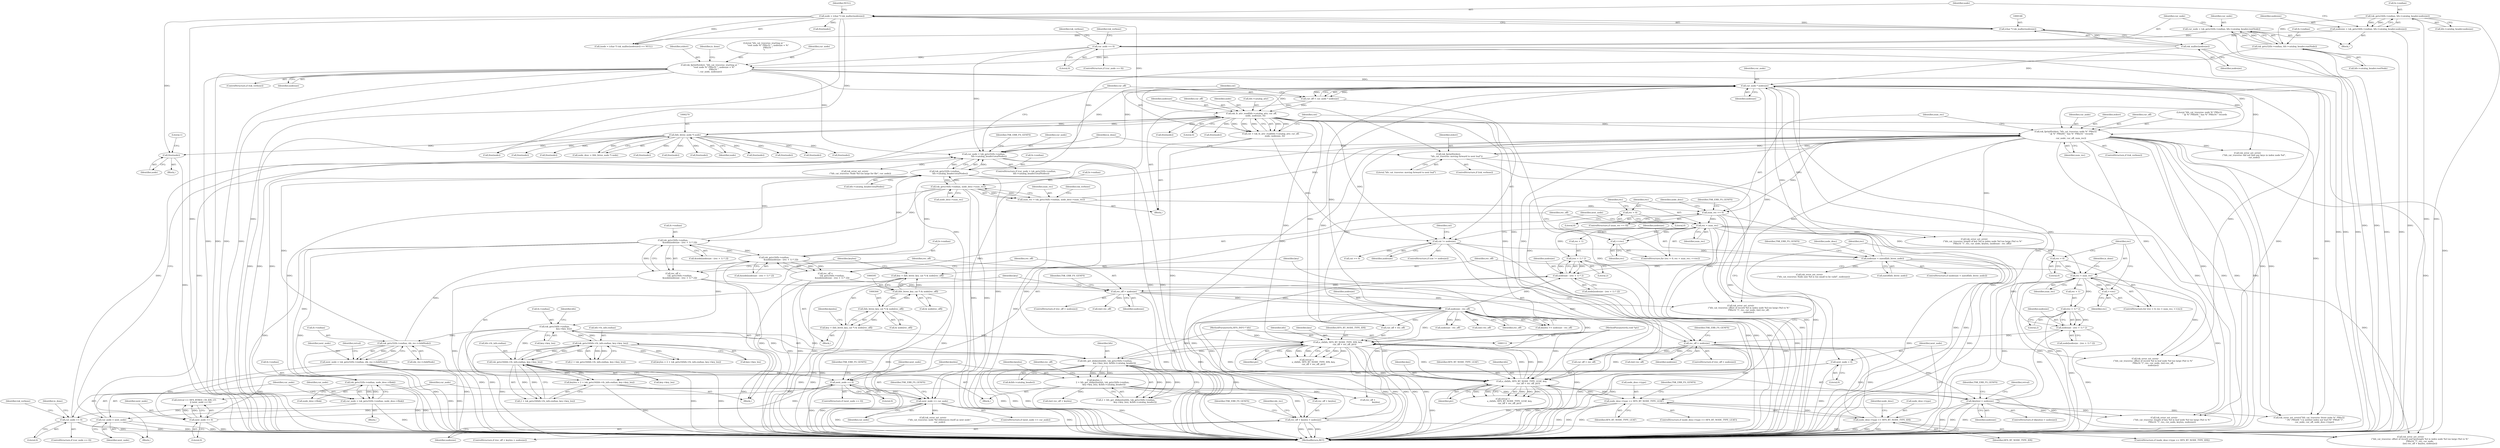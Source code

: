 digraph "0_sleuthkit_bc04aa017c0bd297de8a3b7fc40ffc6ddddbb95d@API" {
"1000216" [label="(Call,free(node))"];
"1000145" [label="(Call,node = (char *) tsk_malloc(nodesize))"];
"1000147" [label="(Call,(char *) tsk_malloc(nodesize))"];
"1000149" [label="(Call,tsk_malloc(nodesize))"];
"1000132" [label="(Call,nodesize = tsk_getu16(fs->endian, hfs->catalog_header.nodesize))"];
"1000134" [label="(Call,tsk_getu16(fs->endian, hfs->catalog_header.nodesize))"];
"1000269" [label="(Call,(hfs_btree_node *) node)"];
"1000227" [label="(Call,tsk_fs_attr_read(hfs->catalog_attr, cur_off,\n            node, nodesize, 0))"];
"1000220" [label="(Call,cur_off = cur_node * nodesize)"];
"1000222" [label="(Call,cur_node * nodesize)"];
"1000199" [label="(Call,cur_node > tsk_getu32(fs->endian,\n                hfs->catalog_header.totalNodes))"];
"1000283" [label="(Call,tsk_fprintf(stderr, \"hfs_cat_traverse: node %\" PRIu32\n                \" @ %\" PRIu64 \" has %\" PRIu16 \" records\n\",\n                cur_node, cur_off, num_rec))"];
"1000181" [label="(Call,tsk_fprintf(stderr, \"hfs_cat_traverse: starting at \"\n            \"root node %\" PRIu32 \"; nodesize = %\"\n            PRIu16 \"\n\", cur_node, nodesize))"];
"1000166" [label="(Call,cur_node == 0)"];
"1000154" [label="(Call,cur_node = tsk_getu32(fs->endian, hfs->catalog_header.rootNode))"];
"1000156" [label="(Call,tsk_getu32(fs->endian, hfs->catalog_header.rootNode))"];
"1000687" [label="(Call,tsk_fprintf(stderr,\n                        \"hfs_cat_traverse: moving forward to next leaf\"))"];
"1000272" [label="(Call,num_rec = tsk_getu16(fs->endian, node_desc->num_rec))"];
"1000274" [label="(Call,tsk_getu16(fs->endian, node_desc->num_rec))"];
"1000201" [label="(Call,tsk_getu32(fs->endian,\n                hfs->catalog_header.totalNodes))"];
"1000559" [label="(Call,tsk_getu16(fs->endian,\n                    &node[nodesize - (rec + 1) * 2]))"];
"1000328" [label="(Call,tsk_getu16(fs->endian,\n                    &node[nodesize - (rec + 1) * 2]))"];
"1000490" [label="(Call,tsk_getu32(fs->endian, idx_rec->childNode))"];
"1000444" [label="(Call,tsk_getu16(fs->endian,\n                            key->key_len))"];
"1000373" [label="(Call,tsk_getu16(hfs->fs_info.endian, key->key_len))"];
"1000604" [label="(Call,tsk_getu16(hfs->fs_info.endian, key->key_len))"];
"1000670" [label="(Call,tsk_getu32(fs->endian, node_desc->flink))"];
"1000678" [label="(Call,cur_node == 0)"];
"1000668" [label="(Call,cur_node = tsk_getu32(fs->endian, node_desc->flink))"];
"1000531" [label="(Call,cur_node = next_node)"];
"1000518" [label="(Call,next_node == cur_node)"];
"1000504" [label="(Call,next_node == 0)"];
"1000308" [label="(Call,next_node = 0)"];
"1000488" [label="(Call,next_node = tsk_getu32(fs->endian, idx_rec->childNode))"];
"1000432" [label="(Call,next_node == 0)"];
"1000456" [label="(Call,rec_off + keylen > nodesize)"];
"1000385" [label="(Call,nodesize - rec_off)"];
"1000343" [label="(Call,rec_off > nodesize)"];
"1000326" [label="(Call,rec_off =\n                    tsk_getu16(fs->endian,\n                    &node[nodesize - (rec + 1) * 2]))"];
"1000335" [label="(Call,nodesize - (rec + 1) * 2)"];
"1000253" [label="(Call,nodesize < sizeof(hfs_btree_node))"];
"1000236" [label="(Call,cnt != nodesize)"];
"1000225" [label="(Call,cnt = tsk_fs_attr_read(hfs->catalog_attr, cur_off,\n            node, nodesize, 0))"];
"1000337" [label="(Call,(rec + 1) * 2)"];
"1000316" [label="(Call,rec < num_rec)"];
"1000319" [label="(Call,++rec)"];
"1000313" [label="(Call,rec = 0)"];
"1000290" [label="(Call,num_rec == 0)"];
"1000438" [label="(Call,keylen =\n                        2 + hfs_get_idxkeylen(hfs, tsk_getu16(fs->endian,\n                            key->key_len), &(hfs->catalog_header)))"];
"1000442" [label="(Call,hfs_get_idxkeylen(hfs, tsk_getu16(fs->endian,\n                            key->key_len), &(hfs->catalog_header)))"];
"1000405" [label="(Call,a_cb(hfs, HFS_BT_NODE_TYPE_IDX, key,\n                    cur_off + rec_off, ptr))"];
"1000632" [label="(Call,a_cb(hfs, HFS_BT_NODE_TYPE_LEAF, key,\n                    cur_off + rec_off, ptr))"];
"1000113" [label="(MethodParameterIn,HFS_INFO * hfs)"];
"1000536" [label="(Call,node_desc->type == HFS_BT_NODE_TYPE_LEAF)"];
"1000301" [label="(Call,node_desc->type == HFS_BT_NODE_TYPE_IDX)"];
"1000592" [label="(Call,key = (hfs_btree_key_cat *) & node[rec_off])"];
"1000594" [label="(Call,(hfs_btree_key_cat *) & node[rec_off])"];
"1000363" [label="(Call,(hfs_btree_key_cat *) & node[rec_off])"];
"1000574" [label="(Call,rec_off > nodesize)"];
"1000557" [label="(Call,rec_off =\n                    tsk_getu16(fs->endian,\n                    &node[nodesize - (rec + 1) * 2]))"];
"1000566" [label="(Call,nodesize - (rec + 1) * 2)"];
"1000614" [label="(Call,(keylen) > nodesize)"];
"1000600" [label="(Call,keylen = 2 + tsk_getu16(hfs->fs_info.endian, key->key_len))"];
"1000568" [label="(Call,(rec + 1) * 2)"];
"1000547" [label="(Call,rec < num_rec)"];
"1000550" [label="(Call,++rec)"];
"1000544" [label="(Call,rec = 0)"];
"1000115" [label="(MethodParameterIn,void *ptr)"];
"1000361" [label="(Call,key = (hfs_btree_key_cat *) & node[rec_off])"];
"1000678" [label="(Call,cur_node == 0)"];
"1000135" [label="(Call,fs->endian)"];
"1000219" [label="(Literal,1)"];
"1000263" [label="(Call,free(node))"];
"1000274" [label="(Call,tsk_getu16(fs->endian, node_desc->num_rec))"];
"1000150" [label="(Identifier,nodesize)"];
"1000357" [label="(Call,free(node))"];
"1000116" [label="(Block,)"];
"1000156" [label="(Call,tsk_getu32(fs->endian, hfs->catalog_header.rootNode))"];
"1000422" [label="(Call,free(node))"];
"1000272" [label="(Call,num_rec = tsk_getu16(fs->endian, node_desc->num_rec))"];
"1000191" [label="(Identifier,is_done)"];
"1000371" [label="(Call,2 + tsk_getu16(hfs->fs_info.endian, key->key_len))"];
"1000546" [label="(Literal,0)"];
"1000604" [label="(Call,tsk_getu16(hfs->fs_info.endian, key->key_len))"];
"1000538" [label="(Identifier,node_desc)"];
"1000320" [label="(Identifier,rec)"];
"1000448" [label="(Call,key->key_len)"];
"1000213" [label="(Call,tsk_error_set_errstr\n                (\"hfs_cat_traverse: Node %d too large for file\", cur_node))"];
"1000686" [label="(Identifier,tsk_verbose)"];
"1000303" [label="(Identifier,node_desc)"];
"1000199" [label="(Call,cur_node > tsk_getu32(fs->endian,\n                hfs->catalog_header.totalNodes))"];
"1000232" [label="(Identifier,node)"];
"1000406" [label="(Identifier,hfs)"];
"1000490" [label="(Call,tsk_getu32(fs->endian, idx_rec->childNode))"];
"1000179" [label="(ControlStructure,if (tsk_verbose))"];
"1000639" [label="(Identifier,ptr)"];
"1000435" [label="(Block,)"];
"1000584" [label="(Call,(int) rec_off)"];
"1000291" [label="(Identifier,num_rec)"];
"1000165" [label="(ControlStructure,if (cur_node == 0))"];
"1000292" [label="(Literal,0)"];
"1000275" [label="(Call,fs->endian)"];
"1000281" [label="(ControlStructure,if (tsk_verbose))"];
"1000605" [label="(Call,hfs->fs_info.endian)"];
"1000154" [label="(Call,cur_node = tsk_getu32(fs->endian, hfs->catalog_header.rootNode))"];
"1000254" [label="(Identifier,nodesize)"];
"1000407" [label="(Identifier,HFS_BT_NODE_TYPE_IDX)"];
"1000550" [label="(Call,++rec)"];
"1000345" [label="(Identifier,nodesize)"];
"1000134" [label="(Call,tsk_getu16(fs->endian, hfs->catalog_header.nodesize))"];
"1000391" [label="(Call,tsk_error_set_errstr\n                         (\"hfs_cat_traverse: length of key %d in index node %d too large (%d vs %\"\n                        PRIu16 \")\", rec, cur_node, keylen, (nodesize - rec_off)))"];
"1000439" [label="(Identifier,keylen)"];
"1000689" [label="(Literal,\"hfs_cat_traverse: moving forward to next leaf\")"];
"1000504" [label="(Call,next_node == 0)"];
"1000282" [label="(Identifier,tsk_verbose)"];
"1000396" [label="(Call,nodesize - rec_off)"];
"1000312" [label="(ControlStructure,for (rec = 0; rec < num_rec; ++rec))"];
"1000440" [label="(Call,2 + hfs_get_idxkeylen(hfs, tsk_getu16(fs->endian,\n                            key->key_len), &(hfs->catalog_header)))"];
"1000576" [label="(Identifier,nodesize)"];
"1000614" [label="(Call,(keylen) > nodesize)"];
"1000278" [label="(Call,node_desc->num_rec)"];
"1000677" [label="(ControlStructure,if (cur_node == 0))"];
"1000222" [label="(Call,cur_node * nodesize)"];
"1000349" [label="(Call,tsk_error_set_errstr\n                        (\"hfs_cat_traverse: offset of record %d in index node %d too large (%d vs %\"\n                        PRIu16 \")\", rec, cur_node, (int) rec_off,\n                        nodesize))"];
"1000469" [label="(Call,(int) rec_off)"];
"1000369" [label="(Call,keylen = 2 + tsk_getu16(hfs->fs_info.endian, key->key_len))"];
"1000344" [label="(Identifier,rec_off)"];
"1000537" [label="(Call,node_desc->type)"];
"1000485" [label="(Call,rec_off +\n                        keylen)"];
"1000327" [label="(Identifier,rec_off)"];
"1000463" [label="(Identifier,TSK_ERR_FS_GENFS)"];
"1000147" [label="(Call,(char *) tsk_malloc(nodesize))"];
"1000183" [label="(Literal,\"hfs_cat_traverse: starting at \"\n            \"root node %\" PRIu32 \"; nodesize = %\"\n            PRIu16 \"\n\")"];
"1000438" [label="(Call,keylen =\n                        2 + hfs_get_idxkeylen(hfs, tsk_getu16(fs->endian,\n                            key->key_len), &(hfs->catalog_header)))"];
"1000212" [label="(Identifier,TSK_ERR_FS_GENFS)"];
"1000479" [label="(Identifier,idx_rec)"];
"1000540" [label="(Identifier,HFS_BT_NODE_TYPE_LEAF)"];
"1000228" [label="(Call,hfs->catalog_attr)"];
"1000434" [label="(Literal,0)"];
"1000306" [label="(Block,)"];
"1000594" [label="(Call,(hfs_btree_key_cat *) & node[rec_off])"];
"1000580" [label="(Call,tsk_error_set_errstr\n                        (\"hfs_cat_traverse: offset of record %d in leaf node %d too large (%d vs %\"\n                        PRIu16 \")\", rec, cur_node, (int) rec_off,\n                        nodesize))"];
"1000361" [label="(Call,key = (hfs_btree_key_cat *) & node[rec_off])"];
"1000549" [label="(Identifier,num_rec)"];
"1000531" [label="(Call,cur_node = next_node)"];
"1000185" [label="(Identifier,nodesize)"];
"1000166" [label="(Call,cur_node == 0)"];
"1000674" [label="(Call,node_desc->flink)"];
"1000300" [label="(ControlStructure,if (node_desc->type == HFS_BT_NODE_TYPE_IDX))"];
"1000518" [label="(Call,next_node == cur_node)"];
"1000374" [label="(Call,hfs->fs_info.endian)"];
"1000573" [label="(ControlStructure,if (rec_off > nodesize))"];
"1000613" [label="(ControlStructure,if ((keylen) > nodesize))"];
"1000559" [label="(Call,tsk_getu16(fs->endian,\n                    &node[nodesize - (rec + 1) * 2]))"];
"1000288" [label="(Identifier,num_rec)"];
"1000373" [label="(Call,tsk_getu16(hfs->fs_info.endian, key->key_len))"];
"1000693" [label="(Identifier,TSK_ERR_FS_GENFS)"];
"1000532" [label="(Identifier,cur_node)"];
"1000132" [label="(Call,nodesize = tsk_getu16(fs->endian, hfs->catalog_header.nodesize))"];
"1000679" [label="(Identifier,cur_node)"];
"1000636" [label="(Call,cur_off + rec_off)"];
"1000687" [label="(Call,tsk_fprintf(stderr,\n                        \"hfs_cat_traverse: moving forward to next leaf\"))"];
"1000328" [label="(Call,tsk_getu16(fs->endian,\n                    &node[nodesize - (rec + 1) * 2]))"];
"1000620" [label="(Call,tsk_error_set_errstr\n                        (\"hfs_cat_traverse: length of key %d in leaf node %d too large (%d vs %\"\n                        PRIu16 \")\", rec, cur_node, keylen, nodesize))"];
"1000499" [label="(Identifier,retval)"];
"1000286" [label="(Identifier,cur_node)"];
"1000635" [label="(Identifier,key)"];
"1000236" [label="(Call,cnt != nodesize)"];
"1000536" [label="(Call,node_desc->type == HFS_BT_NODE_TYPE_LEAF)"];
"1000309" [label="(Identifier,next_node)"];
"1000574" [label="(Call,rec_off > nodesize)"];
"1000283" [label="(Call,tsk_fprintf(stderr, \"hfs_cat_traverse: node %\" PRIu32\n                \" @ %\" PRIu64 \" has %\" PRIu16 \" records\n\",\n                cur_node, cur_off, num_rec))"];
"1000456" [label="(Call,rec_off + keylen > nodesize)"];
"1000535" [label="(ControlStructure,if (node_desc->type == HFS_BT_NODE_TYPE_LEAF))"];
"1000671" [label="(Call,fs->endian)"];
"1000464" [label="(Call,tsk_error_set_errstr\n                            (\"hfs_cat_traverse: offset of record and keylength %d in index node %d too large (%d vs %\"\n                            PRIu16 \")\", rec, cur_node,\n                            (int) rec_off + keylen, nodesize))"];
"1000290" [label="(Call,num_rec == 0)"];
"1000709" [label="(MethodReturn,RET)"];
"1000167" [label="(Identifier,cur_node)"];
"1000205" [label="(Call,hfs->catalog_header.totalNodes)"];
"1000329" [label="(Call,fs->endian)"];
"1000669" [label="(Identifier,cur_node)"];
"1000318" [label="(Identifier,num_rec)"];
"1000468" [label="(Call,(int) rec_off + keylen)"];
"1000149" [label="(Call,tsk_malloc(nodesize))"];
"1000412" [label="(Identifier,ptr)"];
"1000363" [label="(Call,(hfs_btree_key_cat *) & node[rec_off])"];
"1000510" [label="(Call,tsk_error_set_errstr\n                    (\"hfs_cat_traverse: did not find any keys in index node %d\",\n                    cur_node))"];
"1000523" [label="(Identifier,TSK_ERR_FS_GENFS)"];
"1000569" [label="(Call,rec + 1)"];
"1000572" [label="(Literal,2)"];
"1000503" [label="(ControlStructure,if (next_node == 0))"];
"1000432" [label="(Call,next_node == 0)"];
"1000184" [label="(Identifier,cur_node)"];
"1000385" [label="(Call,nodesize - rec_off)"];
"1000260" [label="(Call,tsk_error_set_errstr\n            (\"hfs_cat_traverse: Node size %d is too small to be valid\", nodesize))"];
"1000182" [label="(Identifier,stderr)"];
"1000588" [label="(Call,free(node))"];
"1000233" [label="(Identifier,nodesize)"];
"1000399" [label="(Call,free(node))"];
"1000284" [label="(Identifier,stderr)"];
"1000568" [label="(Call,(rec + 1) * 2)"];
"1000343" [label="(Call,rec_off > nodesize)"];
"1000575" [label="(Identifier,rec_off)"];
"1000313" [label="(Call,rec = 0)"];
"1000151" [label="(Identifier,NULL)"];
"1000287" [label="(Identifier,cur_off)"];
"1000259" [label="(Identifier,TSK_ERR_FS_GENFS)"];
"1000557" [label="(Call,rec_off =\n                    tsk_getu16(fs->endian,\n                    &node[nodesize - (rec + 1) * 2]))"];
"1000488" [label="(Call,next_node = tsk_getu32(fs->endian, idx_rec->childNode))"];
"1000551" [label="(Identifier,rec)"];
"1000566" [label="(Call,nodesize - (rec + 1) * 2)"];
"1000362" [label="(Identifier,key)"];
"1000221" [label="(Identifier,cur_off)"];
"1000596" [label="(Call,& node[rec_off])"];
"1000332" [label="(Call,&node[nodesize - (rec + 1) * 2])"];
"1000235" [label="(ControlStructure,if (cnt != nodesize))"];
"1000237" [label="(Identifier,cnt)"];
"1000267" [label="(Call,node_desc = (hfs_btree_node *) node)"];
"1000333" [label="(Call,node[nodesize - (rec + 1) * 2])"];
"1000231" [label="(Identifier,cur_off)"];
"1000474" [label="(Call,free(node))"];
"1000387" [label="(Identifier,rec_off)"];
"1000342" [label="(ControlStructure,if (rec_off > nodesize))"];
"1000451" [label="(Call,&(hfs->catalog_header))"];
"1000634" [label="(Identifier,HFS_BT_NODE_TYPE_LEAF)"];
"1000160" [label="(Call,hfs->catalog_header.rootNode)"];
"1000217" [label="(Identifier,node)"];
"1000268" [label="(Identifier,node_desc)"];
"1000630" [label="(Call,retval =\n                    a_cb(hfs, HFS_BT_NODE_TYPE_LEAF, key,\n                    cur_off + rec_off, ptr))"];
"1000224" [label="(Identifier,nodesize)"];
"1000157" [label="(Call,fs->endian)"];
"1000563" [label="(Call,&node[nodesize - (rec + 1) * 2])"];
"1000403" [label="(Call,retval =\n                    a_cb(hfs, HFS_BT_NODE_TYPE_IDX, key,\n                    cur_off + rec_off, ptr))"];
"1000138" [label="(Call,hfs->catalog_header.nodesize)"];
"1000520" [label="(Identifier,cur_node)"];
"1000457" [label="(Call,rec_off + keylen)"];
"1000667" [label="(Block,)"];
"1000494" [label="(Call,idx_rec->childNode)"];
"1000295" [label="(Identifier,TSK_ERR_FS_GENFS)"];
"1000370" [label="(Identifier,keylen)"];
"1000302" [label="(Call,node_desc->type)"];
"1000615" [label="(Identifier,keylen)"];
"1000225" [label="(Call,cnt = tsk_fs_attr_read(hfs->catalog_attr, cur_off,\n            node, nodesize, 0))"];
"1000187" [label="(Identifier,is_done)"];
"1000255" [label="(Call,sizeof(hfs_btree_node))"];
"1000115" [label="(MethodParameterIn,void *ptr)"];
"1000201" [label="(Call,tsk_getu32(fs->endian,\n                hfs->catalog_header.totalNodes))"];
"1000688" [label="(Identifier,stderr)"];
"1000315" [label="(Literal,0)"];
"1000579" [label="(Identifier,TSK_ERR_FS_GENFS)"];
"1000317" [label="(Identifier,rec)"];
"1000619" [label="(Identifier,TSK_ERR_FS_GENFS)"];
"1000558" [label="(Identifier,rec_off)"];
"1000668" [label="(Call,cur_node = tsk_getu32(fs->endian, node_desc->flink))"];
"1000296" [label="(Call,free(node))"];
"1000168" [label="(Literal,0)"];
"1000458" [label="(Identifier,rec_off)"];
"1000445" [label="(Call,fs->endian)"];
"1000181" [label="(Call,tsk_fprintf(stderr, \"hfs_cat_traverse: starting at \"\n            \"root node %\" PRIu32 \"; nodesize = %\"\n            PRIu16 \"\n\", cur_node, nodesize))"];
"1000200" [label="(Identifier,cur_node)"];
"1000314" [label="(Identifier,rec)"];
"1000545" [label="(Identifier,rec)"];
"1000338" [label="(Call,rec + 1)"];
"1000348" [label="(Identifier,TSK_ERR_FS_GENFS)"];
"1000564" [label="(Call,node[nodesize - (rec + 1) * 2])"];
"1000443" [label="(Identifier,hfs)"];
"1000547" [label="(Call,rec < num_rec)"];
"1000567" [label="(Identifier,nodesize)"];
"1000600" [label="(Call,keylen = 2 + tsk_getu16(hfs->fs_info.endian, key->key_len))"];
"1000310" [label="(Literal,0)"];
"1000519" [label="(Identifier,next_node)"];
"1000633" [label="(Identifier,hfs)"];
"1000560" [label="(Call,fs->endian)"];
"1000220" [label="(Call,cur_off = cur_node * nodesize)"];
"1000626" [label="(Call,free(node))"];
"1000180" [label="(Identifier,tsk_verbose)"];
"1000453" [label="(Identifier,hfs)"];
"1000223" [label="(Identifier,cur_node)"];
"1000409" [label="(Call,cur_off + rec_off)"];
"1000253" [label="(Call,nodesize < sizeof(hfs_btree_node))"];
"1000665" [label="(Identifier,is_done)"];
"1000509" [label="(Identifier,TSK_ERR_FS_GENFS)"];
"1000144" [label="(Call,(node = (char *) tsk_malloc(nodesize)) == NULL)"];
"1000460" [label="(Identifier,nodesize)"];
"1000234" [label="(Literal,0)"];
"1000524" [label="(Call,tsk_error_set_errstr\n                    (\"hfs_cat_traverse: node %d references itself as next node\",\n                    cur_node))"];
"1000202" [label="(Call,fs->endian)"];
"1000248" [label="(Call,free(node))"];
"1000680" [label="(Literal,0)"];
"1000592" [label="(Call,key = (hfs_btree_key_cat *) & node[rec_off])"];
"1000683" [label="(Identifier,is_done)"];
"1000543" [label="(ControlStructure,for (rec = 0; rec < num_rec; ++rec))"];
"1000198" [label="(ControlStructure,if (cur_node > tsk_getu32(fs->endian,\n                hfs->catalog_header.totalNodes)))"];
"1000705" [label="(Call,free(node))"];
"1000491" [label="(Call,fs->endian)"];
"1000601" [label="(Identifier,keylen)"];
"1000269" [label="(Call,(hfs_btree_node *) node)"];
"1000273" [label="(Identifier,num_rec)"];
"1000146" [label="(Identifier,node)"];
"1000326" [label="(Call,rec_off =\n                    tsk_getu16(fs->endian,\n                    &node[nodesize - (rec + 1) * 2]))"];
"1000386" [label="(Identifier,nodesize)"];
"1000433" [label="(Identifier,next_node)"];
"1000175" [label="(Call,free(node))"];
"1000365" [label="(Call,& node[rec_off])"];
"1000155" [label="(Identifier,cur_node)"];
"1000271" [label="(Identifier,node)"];
"1000552" [label="(Block,)"];
"1000517" [label="(ControlStructure,if (next_node == cur_node))"];
"1000506" [label="(Literal,0)"];
"1000216" [label="(Call,free(node))"];
"1000616" [label="(Identifier,nodesize)"];
"1000444" [label="(Call,tsk_getu16(fs->endian,\n                            key->key_len))"];
"1000701" [label="(Call,free(node))"];
"1000489" [label="(Identifier,next_node)"];
"1000383" [label="(Call,keylen >= nodesize - rec_off)"];
"1000242" [label="(Identifier,cnt)"];
"1000602" [label="(Call,2 + tsk_getu16(hfs->fs_info.endian, key->key_len))"];
"1000685" [label="(ControlStructure,if (tsk_verbose))"];
"1000670" [label="(Call,tsk_getu32(fs->endian, node_desc->flink))"];
"1000210" [label="(Block,)"];
"1000133" [label="(Identifier,nodesize)"];
"1000408" [label="(Identifier,key)"];
"1000593" [label="(Identifier,key)"];
"1000289" [label="(ControlStructure,if (num_rec == 0))"];
"1000305" [label="(Identifier,HFS_BT_NODE_TYPE_IDX)"];
"1000632" [label="(Call,a_cb(hfs, HFS_BT_NODE_TYPE_LEAF, key,\n                    cur_off + rec_off, ptr))"];
"1000694" [label="(Call,tsk_error_set_errstr(\"hfs_cat_traverse: btree node %\" PRIu32\n                \" (%\" PRIu64 \") is neither index nor leaf (%\" PRIu8 \")\",\n                cur_node, cur_off, node_desc->type))"];
"1000533" [label="(Identifier,next_node)"];
"1000341" [label="(Literal,2)"];
"1000113" [label="(MethodParameterIn,HFS_INFO * hfs)"];
"1000631" [label="(Identifier,retval)"];
"1000428" [label="(Call,(retval == HFS_BTREE_CB_IDX_LT)\n                    || (next_node == 0))"];
"1000241" [label="(Call,cnt >= 0)"];
"1000301" [label="(Call,node_desc->type == HFS_BT_NODE_TYPE_IDX)"];
"1000548" [label="(Identifier,rec)"];
"1000238" [label="(Identifier,nodesize)"];
"1000544" [label="(Call,rec = 0)"];
"1000227" [label="(Call,tsk_fs_attr_read(hfs->catalog_attr, cur_off,\n            node, nodesize, 0))"];
"1000308" [label="(Call,next_node = 0)"];
"1000442" [label="(Call,hfs_get_idxkeylen(hfs, tsk_getu16(fs->endian,\n                            key->key_len), &(hfs->catalog_header)))"];
"1000145" [label="(Call,node = (char *) tsk_malloc(nodesize))"];
"1000335" [label="(Call,nodesize - (rec + 1) * 2)"];
"1000379" [label="(Call,key->key_len)"];
"1000337" [label="(Call,(rec + 1) * 2)"];
"1000193" [label="(Block,)"];
"1000285" [label="(Literal,\"hfs_cat_traverse: node %\" PRIu32\n                \" @ %\" PRIu64 \" has %\" PRIu16 \" records\n\")"];
"1000321" [label="(Block,)"];
"1000316" [label="(Call,rec < num_rec)"];
"1000505" [label="(Identifier,next_node)"];
"1000252" [label="(ControlStructure,if (nodesize < sizeof(hfs_btree_node)))"];
"1000319" [label="(Call,++rec)"];
"1000353" [label="(Call,(int) rec_off)"];
"1000336" [label="(Identifier,nodesize)"];
"1000226" [label="(Identifier,cnt)"];
"1000171" [label="(Identifier,tsk_verbose)"];
"1000610" [label="(Call,key->key_len)"];
"1000659" [label="(Call,free(node))"];
"1000455" [label="(ControlStructure,if (rec_off + keylen > nodesize))"];
"1000405" [label="(Call,a_cb(hfs, HFS_BT_NODE_TYPE_IDX, key,\n                    cur_off + rec_off, ptr))"];
"1000216" -> "1000210"  [label="AST: "];
"1000216" -> "1000217"  [label="CFG: "];
"1000217" -> "1000216"  [label="AST: "];
"1000219" -> "1000216"  [label="CFG: "];
"1000216" -> "1000709"  [label="DDG: "];
"1000145" -> "1000216"  [label="DDG: "];
"1000269" -> "1000216"  [label="DDG: "];
"1000145" -> "1000144"  [label="AST: "];
"1000145" -> "1000147"  [label="CFG: "];
"1000146" -> "1000145"  [label="AST: "];
"1000147" -> "1000145"  [label="AST: "];
"1000151" -> "1000145"  [label="CFG: "];
"1000145" -> "1000709"  [label="DDG: "];
"1000145" -> "1000709"  [label="DDG: "];
"1000145" -> "1000144"  [label="DDG: "];
"1000147" -> "1000145"  [label="DDG: "];
"1000145" -> "1000175"  [label="DDG: "];
"1000145" -> "1000227"  [label="DDG: "];
"1000145" -> "1000705"  [label="DDG: "];
"1000147" -> "1000149"  [label="CFG: "];
"1000148" -> "1000147"  [label="AST: "];
"1000149" -> "1000147"  [label="AST: "];
"1000147" -> "1000709"  [label="DDG: "];
"1000147" -> "1000144"  [label="DDG: "];
"1000149" -> "1000147"  [label="DDG: "];
"1000149" -> "1000150"  [label="CFG: "];
"1000150" -> "1000149"  [label="AST: "];
"1000149" -> "1000709"  [label="DDG: "];
"1000132" -> "1000149"  [label="DDG: "];
"1000149" -> "1000181"  [label="DDG: "];
"1000149" -> "1000222"  [label="DDG: "];
"1000132" -> "1000116"  [label="AST: "];
"1000132" -> "1000134"  [label="CFG: "];
"1000133" -> "1000132"  [label="AST: "];
"1000134" -> "1000132"  [label="AST: "];
"1000146" -> "1000132"  [label="CFG: "];
"1000132" -> "1000709"  [label="DDG: "];
"1000134" -> "1000132"  [label="DDG: "];
"1000134" -> "1000132"  [label="DDG: "];
"1000134" -> "1000138"  [label="CFG: "];
"1000135" -> "1000134"  [label="AST: "];
"1000138" -> "1000134"  [label="AST: "];
"1000134" -> "1000709"  [label="DDG: "];
"1000134" -> "1000709"  [label="DDG: "];
"1000134" -> "1000156"  [label="DDG: "];
"1000269" -> "1000267"  [label="AST: "];
"1000269" -> "1000271"  [label="CFG: "];
"1000270" -> "1000269"  [label="AST: "];
"1000271" -> "1000269"  [label="AST: "];
"1000267" -> "1000269"  [label="CFG: "];
"1000269" -> "1000227"  [label="DDG: "];
"1000269" -> "1000267"  [label="DDG: "];
"1000227" -> "1000269"  [label="DDG: "];
"1000269" -> "1000296"  [label="DDG: "];
"1000269" -> "1000357"  [label="DDG: "];
"1000269" -> "1000399"  [label="DDG: "];
"1000269" -> "1000422"  [label="DDG: "];
"1000269" -> "1000474"  [label="DDG: "];
"1000269" -> "1000588"  [label="DDG: "];
"1000269" -> "1000626"  [label="DDG: "];
"1000269" -> "1000659"  [label="DDG: "];
"1000269" -> "1000701"  [label="DDG: "];
"1000269" -> "1000705"  [label="DDG: "];
"1000227" -> "1000225"  [label="AST: "];
"1000227" -> "1000234"  [label="CFG: "];
"1000228" -> "1000227"  [label="AST: "];
"1000231" -> "1000227"  [label="AST: "];
"1000232" -> "1000227"  [label="AST: "];
"1000233" -> "1000227"  [label="AST: "];
"1000234" -> "1000227"  [label="AST: "];
"1000225" -> "1000227"  [label="CFG: "];
"1000227" -> "1000709"  [label="DDG: "];
"1000227" -> "1000709"  [label="DDG: "];
"1000227" -> "1000225"  [label="DDG: "];
"1000227" -> "1000225"  [label="DDG: "];
"1000227" -> "1000225"  [label="DDG: "];
"1000227" -> "1000225"  [label="DDG: "];
"1000227" -> "1000225"  [label="DDG: "];
"1000220" -> "1000227"  [label="DDG: "];
"1000222" -> "1000227"  [label="DDG: "];
"1000227" -> "1000236"  [label="DDG: "];
"1000227" -> "1000248"  [label="DDG: "];
"1000227" -> "1000263"  [label="DDG: "];
"1000227" -> "1000283"  [label="DDG: "];
"1000227" -> "1000405"  [label="DDG: "];
"1000227" -> "1000409"  [label="DDG: "];
"1000227" -> "1000632"  [label="DDG: "];
"1000227" -> "1000636"  [label="DDG: "];
"1000227" -> "1000694"  [label="DDG: "];
"1000220" -> "1000193"  [label="AST: "];
"1000220" -> "1000222"  [label="CFG: "];
"1000221" -> "1000220"  [label="AST: "];
"1000222" -> "1000220"  [label="AST: "];
"1000226" -> "1000220"  [label="CFG: "];
"1000220" -> "1000709"  [label="DDG: "];
"1000222" -> "1000220"  [label="DDG: "];
"1000222" -> "1000220"  [label="DDG: "];
"1000222" -> "1000224"  [label="CFG: "];
"1000223" -> "1000222"  [label="AST: "];
"1000224" -> "1000222"  [label="AST: "];
"1000222" -> "1000709"  [label="DDG: "];
"1000222" -> "1000199"  [label="DDG: "];
"1000199" -> "1000222"  [label="DDG: "];
"1000456" -> "1000222"  [label="DDG: "];
"1000181" -> "1000222"  [label="DDG: "];
"1000253" -> "1000222"  [label="DDG: "];
"1000614" -> "1000222"  [label="DDG: "];
"1000385" -> "1000222"  [label="DDG: "];
"1000222" -> "1000283"  [label="DDG: "];
"1000222" -> "1000349"  [label="DDG: "];
"1000222" -> "1000391"  [label="DDG: "];
"1000222" -> "1000464"  [label="DDG: "];
"1000222" -> "1000510"  [label="DDG: "];
"1000222" -> "1000518"  [label="DDG: "];
"1000222" -> "1000580"  [label="DDG: "];
"1000222" -> "1000620"  [label="DDG: "];
"1000222" -> "1000694"  [label="DDG: "];
"1000199" -> "1000198"  [label="AST: "];
"1000199" -> "1000201"  [label="CFG: "];
"1000200" -> "1000199"  [label="AST: "];
"1000201" -> "1000199"  [label="AST: "];
"1000212" -> "1000199"  [label="CFG: "];
"1000221" -> "1000199"  [label="CFG: "];
"1000199" -> "1000709"  [label="DDG: "];
"1000199" -> "1000709"  [label="DDG: "];
"1000283" -> "1000199"  [label="DDG: "];
"1000678" -> "1000199"  [label="DDG: "];
"1000181" -> "1000199"  [label="DDG: "];
"1000166" -> "1000199"  [label="DDG: "];
"1000531" -> "1000199"  [label="DDG: "];
"1000201" -> "1000199"  [label="DDG: "];
"1000201" -> "1000199"  [label="DDG: "];
"1000199" -> "1000213"  [label="DDG: "];
"1000283" -> "1000281"  [label="AST: "];
"1000283" -> "1000288"  [label="CFG: "];
"1000284" -> "1000283"  [label="AST: "];
"1000285" -> "1000283"  [label="AST: "];
"1000286" -> "1000283"  [label="AST: "];
"1000287" -> "1000283"  [label="AST: "];
"1000288" -> "1000283"  [label="AST: "];
"1000291" -> "1000283"  [label="CFG: "];
"1000283" -> "1000709"  [label="DDG: "];
"1000283" -> "1000709"  [label="DDG: "];
"1000283" -> "1000709"  [label="DDG: "];
"1000283" -> "1000709"  [label="DDG: "];
"1000181" -> "1000283"  [label="DDG: "];
"1000687" -> "1000283"  [label="DDG: "];
"1000272" -> "1000283"  [label="DDG: "];
"1000283" -> "1000290"  [label="DDG: "];
"1000283" -> "1000349"  [label="DDG: "];
"1000283" -> "1000391"  [label="DDG: "];
"1000283" -> "1000405"  [label="DDG: "];
"1000283" -> "1000409"  [label="DDG: "];
"1000283" -> "1000464"  [label="DDG: "];
"1000283" -> "1000510"  [label="DDG: "];
"1000283" -> "1000518"  [label="DDG: "];
"1000283" -> "1000580"  [label="DDG: "];
"1000283" -> "1000620"  [label="DDG: "];
"1000283" -> "1000632"  [label="DDG: "];
"1000283" -> "1000636"  [label="DDG: "];
"1000283" -> "1000687"  [label="DDG: "];
"1000283" -> "1000694"  [label="DDG: "];
"1000283" -> "1000694"  [label="DDG: "];
"1000181" -> "1000179"  [label="AST: "];
"1000181" -> "1000185"  [label="CFG: "];
"1000182" -> "1000181"  [label="AST: "];
"1000183" -> "1000181"  [label="AST: "];
"1000184" -> "1000181"  [label="AST: "];
"1000185" -> "1000181"  [label="AST: "];
"1000187" -> "1000181"  [label="CFG: "];
"1000181" -> "1000709"  [label="DDG: "];
"1000181" -> "1000709"  [label="DDG: "];
"1000181" -> "1000709"  [label="DDG: "];
"1000181" -> "1000709"  [label="DDG: "];
"1000166" -> "1000181"  [label="DDG: "];
"1000181" -> "1000687"  [label="DDG: "];
"1000166" -> "1000165"  [label="AST: "];
"1000166" -> "1000168"  [label="CFG: "];
"1000167" -> "1000166"  [label="AST: "];
"1000168" -> "1000166"  [label="AST: "];
"1000171" -> "1000166"  [label="CFG: "];
"1000180" -> "1000166"  [label="CFG: "];
"1000166" -> "1000709"  [label="DDG: "];
"1000166" -> "1000709"  [label="DDG: "];
"1000154" -> "1000166"  [label="DDG: "];
"1000154" -> "1000116"  [label="AST: "];
"1000154" -> "1000156"  [label="CFG: "];
"1000155" -> "1000154"  [label="AST: "];
"1000156" -> "1000154"  [label="AST: "];
"1000167" -> "1000154"  [label="CFG: "];
"1000154" -> "1000709"  [label="DDG: "];
"1000156" -> "1000154"  [label="DDG: "];
"1000156" -> "1000154"  [label="DDG: "];
"1000156" -> "1000160"  [label="CFG: "];
"1000157" -> "1000156"  [label="AST: "];
"1000160" -> "1000156"  [label="AST: "];
"1000156" -> "1000709"  [label="DDG: "];
"1000156" -> "1000709"  [label="DDG: "];
"1000156" -> "1000201"  [label="DDG: "];
"1000687" -> "1000685"  [label="AST: "];
"1000687" -> "1000689"  [label="CFG: "];
"1000688" -> "1000687"  [label="AST: "];
"1000689" -> "1000687"  [label="AST: "];
"1000191" -> "1000687"  [label="CFG: "];
"1000687" -> "1000709"  [label="DDG: "];
"1000687" -> "1000709"  [label="DDG: "];
"1000272" -> "1000193"  [label="AST: "];
"1000272" -> "1000274"  [label="CFG: "];
"1000273" -> "1000272"  [label="AST: "];
"1000274" -> "1000272"  [label="AST: "];
"1000282" -> "1000272"  [label="CFG: "];
"1000272" -> "1000709"  [label="DDG: "];
"1000274" -> "1000272"  [label="DDG: "];
"1000274" -> "1000272"  [label="DDG: "];
"1000272" -> "1000290"  [label="DDG: "];
"1000274" -> "1000278"  [label="CFG: "];
"1000275" -> "1000274"  [label="AST: "];
"1000278" -> "1000274"  [label="AST: "];
"1000274" -> "1000709"  [label="DDG: "];
"1000274" -> "1000709"  [label="DDG: "];
"1000274" -> "1000201"  [label="DDG: "];
"1000201" -> "1000274"  [label="DDG: "];
"1000274" -> "1000328"  [label="DDG: "];
"1000274" -> "1000559"  [label="DDG: "];
"1000274" -> "1000670"  [label="DDG: "];
"1000201" -> "1000205"  [label="CFG: "];
"1000202" -> "1000201"  [label="AST: "];
"1000205" -> "1000201"  [label="AST: "];
"1000201" -> "1000709"  [label="DDG: "];
"1000201" -> "1000709"  [label="DDG: "];
"1000559" -> "1000201"  [label="DDG: "];
"1000490" -> "1000201"  [label="DDG: "];
"1000670" -> "1000201"  [label="DDG: "];
"1000328" -> "1000201"  [label="DDG: "];
"1000559" -> "1000557"  [label="AST: "];
"1000559" -> "1000563"  [label="CFG: "];
"1000560" -> "1000559"  [label="AST: "];
"1000563" -> "1000559"  [label="AST: "];
"1000557" -> "1000559"  [label="CFG: "];
"1000559" -> "1000709"  [label="DDG: "];
"1000559" -> "1000709"  [label="DDG: "];
"1000559" -> "1000328"  [label="DDG: "];
"1000559" -> "1000557"  [label="DDG: "];
"1000559" -> "1000557"  [label="DDG: "];
"1000328" -> "1000559"  [label="DDG: "];
"1000559" -> "1000670"  [label="DDG: "];
"1000328" -> "1000326"  [label="AST: "];
"1000328" -> "1000332"  [label="CFG: "];
"1000329" -> "1000328"  [label="AST: "];
"1000332" -> "1000328"  [label="AST: "];
"1000326" -> "1000328"  [label="CFG: "];
"1000328" -> "1000709"  [label="DDG: "];
"1000328" -> "1000709"  [label="DDG: "];
"1000328" -> "1000326"  [label="DDG: "];
"1000328" -> "1000326"  [label="DDG: "];
"1000490" -> "1000328"  [label="DDG: "];
"1000328" -> "1000444"  [label="DDG: "];
"1000490" -> "1000488"  [label="AST: "];
"1000490" -> "1000494"  [label="CFG: "];
"1000491" -> "1000490"  [label="AST: "];
"1000494" -> "1000490"  [label="AST: "];
"1000488" -> "1000490"  [label="CFG: "];
"1000490" -> "1000709"  [label="DDG: "];
"1000490" -> "1000709"  [label="DDG: "];
"1000490" -> "1000488"  [label="DDG: "];
"1000490" -> "1000488"  [label="DDG: "];
"1000444" -> "1000490"  [label="DDG: "];
"1000444" -> "1000442"  [label="AST: "];
"1000444" -> "1000448"  [label="CFG: "];
"1000445" -> "1000444"  [label="AST: "];
"1000448" -> "1000444"  [label="AST: "];
"1000453" -> "1000444"  [label="CFG: "];
"1000444" -> "1000709"  [label="DDG: "];
"1000444" -> "1000709"  [label="DDG: "];
"1000444" -> "1000373"  [label="DDG: "];
"1000444" -> "1000442"  [label="DDG: "];
"1000444" -> "1000442"  [label="DDG: "];
"1000373" -> "1000444"  [label="DDG: "];
"1000444" -> "1000604"  [label="DDG: "];
"1000373" -> "1000371"  [label="AST: "];
"1000373" -> "1000379"  [label="CFG: "];
"1000374" -> "1000373"  [label="AST: "];
"1000379" -> "1000373"  [label="AST: "];
"1000371" -> "1000373"  [label="CFG: "];
"1000373" -> "1000709"  [label="DDG: "];
"1000373" -> "1000709"  [label="DDG: "];
"1000373" -> "1000369"  [label="DDG: "];
"1000373" -> "1000369"  [label="DDG: "];
"1000373" -> "1000371"  [label="DDG: "];
"1000373" -> "1000371"  [label="DDG: "];
"1000604" -> "1000373"  [label="DDG: "];
"1000604" -> "1000373"  [label="DDG: "];
"1000373" -> "1000604"  [label="DDG: "];
"1000373" -> "1000604"  [label="DDG: "];
"1000604" -> "1000602"  [label="AST: "];
"1000604" -> "1000610"  [label="CFG: "];
"1000605" -> "1000604"  [label="AST: "];
"1000610" -> "1000604"  [label="AST: "];
"1000602" -> "1000604"  [label="CFG: "];
"1000604" -> "1000709"  [label="DDG: "];
"1000604" -> "1000709"  [label="DDG: "];
"1000604" -> "1000600"  [label="DDG: "];
"1000604" -> "1000600"  [label="DDG: "];
"1000604" -> "1000602"  [label="DDG: "];
"1000604" -> "1000602"  [label="DDG: "];
"1000670" -> "1000668"  [label="AST: "];
"1000670" -> "1000674"  [label="CFG: "];
"1000671" -> "1000670"  [label="AST: "];
"1000674" -> "1000670"  [label="AST: "];
"1000668" -> "1000670"  [label="CFG: "];
"1000670" -> "1000709"  [label="DDG: "];
"1000670" -> "1000709"  [label="DDG: "];
"1000670" -> "1000668"  [label="DDG: "];
"1000670" -> "1000668"  [label="DDG: "];
"1000678" -> "1000677"  [label="AST: "];
"1000678" -> "1000680"  [label="CFG: "];
"1000679" -> "1000678"  [label="AST: "];
"1000680" -> "1000678"  [label="AST: "];
"1000683" -> "1000678"  [label="CFG: "];
"1000686" -> "1000678"  [label="CFG: "];
"1000678" -> "1000709"  [label="DDG: "];
"1000678" -> "1000709"  [label="DDG: "];
"1000668" -> "1000678"  [label="DDG: "];
"1000668" -> "1000667"  [label="AST: "];
"1000669" -> "1000668"  [label="AST: "];
"1000679" -> "1000668"  [label="CFG: "];
"1000668" -> "1000709"  [label="DDG: "];
"1000531" -> "1000306"  [label="AST: "];
"1000531" -> "1000533"  [label="CFG: "];
"1000532" -> "1000531"  [label="AST: "];
"1000533" -> "1000531"  [label="AST: "];
"1000191" -> "1000531"  [label="CFG: "];
"1000531" -> "1000709"  [label="DDG: "];
"1000531" -> "1000709"  [label="DDG: "];
"1000518" -> "1000531"  [label="DDG: "];
"1000518" -> "1000517"  [label="AST: "];
"1000518" -> "1000520"  [label="CFG: "];
"1000519" -> "1000518"  [label="AST: "];
"1000520" -> "1000518"  [label="AST: "];
"1000523" -> "1000518"  [label="CFG: "];
"1000532" -> "1000518"  [label="CFG: "];
"1000518" -> "1000709"  [label="DDG: "];
"1000518" -> "1000709"  [label="DDG: "];
"1000504" -> "1000518"  [label="DDG: "];
"1000518" -> "1000524"  [label="DDG: "];
"1000504" -> "1000503"  [label="AST: "];
"1000504" -> "1000506"  [label="CFG: "];
"1000505" -> "1000504"  [label="AST: "];
"1000506" -> "1000504"  [label="AST: "];
"1000509" -> "1000504"  [label="CFG: "];
"1000519" -> "1000504"  [label="CFG: "];
"1000504" -> "1000709"  [label="DDG: "];
"1000504" -> "1000709"  [label="DDG: "];
"1000504" -> "1000428"  [label="DDG: "];
"1000308" -> "1000504"  [label="DDG: "];
"1000488" -> "1000504"  [label="DDG: "];
"1000432" -> "1000504"  [label="DDG: "];
"1000308" -> "1000306"  [label="AST: "];
"1000308" -> "1000310"  [label="CFG: "];
"1000309" -> "1000308"  [label="AST: "];
"1000310" -> "1000308"  [label="AST: "];
"1000314" -> "1000308"  [label="CFG: "];
"1000308" -> "1000709"  [label="DDG: "];
"1000308" -> "1000432"  [label="DDG: "];
"1000488" -> "1000435"  [label="AST: "];
"1000489" -> "1000488"  [label="AST: "];
"1000499" -> "1000488"  [label="CFG: "];
"1000488" -> "1000709"  [label="DDG: "];
"1000488" -> "1000709"  [label="DDG: "];
"1000488" -> "1000432"  [label="DDG: "];
"1000432" -> "1000428"  [label="AST: "];
"1000432" -> "1000434"  [label="CFG: "];
"1000433" -> "1000432"  [label="AST: "];
"1000434" -> "1000432"  [label="AST: "];
"1000428" -> "1000432"  [label="CFG: "];
"1000432" -> "1000709"  [label="DDG: "];
"1000432" -> "1000428"  [label="DDG: "];
"1000432" -> "1000428"  [label="DDG: "];
"1000456" -> "1000455"  [label="AST: "];
"1000456" -> "1000460"  [label="CFG: "];
"1000457" -> "1000456"  [label="AST: "];
"1000460" -> "1000456"  [label="AST: "];
"1000463" -> "1000456"  [label="CFG: "];
"1000479" -> "1000456"  [label="CFG: "];
"1000456" -> "1000709"  [label="DDG: "];
"1000456" -> "1000709"  [label="DDG: "];
"1000456" -> "1000709"  [label="DDG: "];
"1000456" -> "1000335"  [label="DDG: "];
"1000385" -> "1000456"  [label="DDG: "];
"1000385" -> "1000456"  [label="DDG: "];
"1000438" -> "1000456"  [label="DDG: "];
"1000456" -> "1000464"  [label="DDG: "];
"1000385" -> "1000383"  [label="AST: "];
"1000385" -> "1000387"  [label="CFG: "];
"1000386" -> "1000385"  [label="AST: "];
"1000387" -> "1000385"  [label="AST: "];
"1000383" -> "1000385"  [label="CFG: "];
"1000385" -> "1000709"  [label="DDG: "];
"1000385" -> "1000335"  [label="DDG: "];
"1000385" -> "1000383"  [label="DDG: "];
"1000385" -> "1000383"  [label="DDG: "];
"1000343" -> "1000385"  [label="DDG: "];
"1000343" -> "1000385"  [label="DDG: "];
"1000385" -> "1000396"  [label="DDG: "];
"1000385" -> "1000396"  [label="DDG: "];
"1000385" -> "1000405"  [label="DDG: "];
"1000385" -> "1000409"  [label="DDG: "];
"1000385" -> "1000457"  [label="DDG: "];
"1000385" -> "1000469"  [label="DDG: "];
"1000385" -> "1000485"  [label="DDG: "];
"1000343" -> "1000342"  [label="AST: "];
"1000343" -> "1000345"  [label="CFG: "];
"1000344" -> "1000343"  [label="AST: "];
"1000345" -> "1000343"  [label="AST: "];
"1000348" -> "1000343"  [label="CFG: "];
"1000362" -> "1000343"  [label="CFG: "];
"1000343" -> "1000709"  [label="DDG: "];
"1000326" -> "1000343"  [label="DDG: "];
"1000335" -> "1000343"  [label="DDG: "];
"1000343" -> "1000353"  [label="DDG: "];
"1000343" -> "1000349"  [label="DDG: "];
"1000326" -> "1000321"  [label="AST: "];
"1000327" -> "1000326"  [label="AST: "];
"1000344" -> "1000326"  [label="CFG: "];
"1000326" -> "1000709"  [label="DDG: "];
"1000335" -> "1000333"  [label="AST: "];
"1000335" -> "1000337"  [label="CFG: "];
"1000336" -> "1000335"  [label="AST: "];
"1000337" -> "1000335"  [label="AST: "];
"1000333" -> "1000335"  [label="CFG: "];
"1000335" -> "1000709"  [label="DDG: "];
"1000253" -> "1000335"  [label="DDG: "];
"1000337" -> "1000335"  [label="DDG: "];
"1000337" -> "1000335"  [label="DDG: "];
"1000253" -> "1000252"  [label="AST: "];
"1000253" -> "1000255"  [label="CFG: "];
"1000254" -> "1000253"  [label="AST: "];
"1000255" -> "1000253"  [label="AST: "];
"1000259" -> "1000253"  [label="CFG: "];
"1000268" -> "1000253"  [label="CFG: "];
"1000253" -> "1000709"  [label="DDG: "];
"1000253" -> "1000709"  [label="DDG: "];
"1000236" -> "1000253"  [label="DDG: "];
"1000253" -> "1000260"  [label="DDG: "];
"1000253" -> "1000566"  [label="DDG: "];
"1000236" -> "1000235"  [label="AST: "];
"1000236" -> "1000238"  [label="CFG: "];
"1000237" -> "1000236"  [label="AST: "];
"1000238" -> "1000236"  [label="AST: "];
"1000242" -> "1000236"  [label="CFG: "];
"1000254" -> "1000236"  [label="CFG: "];
"1000236" -> "1000709"  [label="DDG: "];
"1000236" -> "1000709"  [label="DDG: "];
"1000236" -> "1000709"  [label="DDG: "];
"1000225" -> "1000236"  [label="DDG: "];
"1000236" -> "1000241"  [label="DDG: "];
"1000225" -> "1000193"  [label="AST: "];
"1000226" -> "1000225"  [label="AST: "];
"1000237" -> "1000225"  [label="CFG: "];
"1000225" -> "1000709"  [label="DDG: "];
"1000337" -> "1000341"  [label="CFG: "];
"1000338" -> "1000337"  [label="AST: "];
"1000341" -> "1000337"  [label="AST: "];
"1000337" -> "1000709"  [label="DDG: "];
"1000316" -> "1000337"  [label="DDG: "];
"1000316" -> "1000312"  [label="AST: "];
"1000316" -> "1000318"  [label="CFG: "];
"1000317" -> "1000316"  [label="AST: "];
"1000318" -> "1000316"  [label="AST: "];
"1000327" -> "1000316"  [label="CFG: "];
"1000505" -> "1000316"  [label="CFG: "];
"1000316" -> "1000709"  [label="DDG: "];
"1000316" -> "1000709"  [label="DDG: "];
"1000316" -> "1000709"  [label="DDG: "];
"1000319" -> "1000316"  [label="DDG: "];
"1000313" -> "1000316"  [label="DDG: "];
"1000290" -> "1000316"  [label="DDG: "];
"1000316" -> "1000319"  [label="DDG: "];
"1000316" -> "1000338"  [label="DDG: "];
"1000316" -> "1000349"  [label="DDG: "];
"1000316" -> "1000391"  [label="DDG: "];
"1000316" -> "1000464"  [label="DDG: "];
"1000319" -> "1000312"  [label="AST: "];
"1000319" -> "1000320"  [label="CFG: "];
"1000320" -> "1000319"  [label="AST: "];
"1000317" -> "1000319"  [label="CFG: "];
"1000313" -> "1000312"  [label="AST: "];
"1000313" -> "1000315"  [label="CFG: "];
"1000314" -> "1000313"  [label="AST: "];
"1000315" -> "1000313"  [label="AST: "];
"1000317" -> "1000313"  [label="CFG: "];
"1000290" -> "1000289"  [label="AST: "];
"1000290" -> "1000292"  [label="CFG: "];
"1000291" -> "1000290"  [label="AST: "];
"1000292" -> "1000290"  [label="AST: "];
"1000295" -> "1000290"  [label="CFG: "];
"1000303" -> "1000290"  [label="CFG: "];
"1000290" -> "1000709"  [label="DDG: "];
"1000290" -> "1000709"  [label="DDG: "];
"1000290" -> "1000547"  [label="DDG: "];
"1000438" -> "1000435"  [label="AST: "];
"1000438" -> "1000440"  [label="CFG: "];
"1000439" -> "1000438"  [label="AST: "];
"1000440" -> "1000438"  [label="AST: "];
"1000458" -> "1000438"  [label="CFG: "];
"1000438" -> "1000709"  [label="DDG: "];
"1000442" -> "1000438"  [label="DDG: "];
"1000442" -> "1000438"  [label="DDG: "];
"1000442" -> "1000438"  [label="DDG: "];
"1000438" -> "1000457"  [label="DDG: "];
"1000438" -> "1000464"  [label="DDG: "];
"1000438" -> "1000468"  [label="DDG: "];
"1000438" -> "1000485"  [label="DDG: "];
"1000442" -> "1000440"  [label="AST: "];
"1000442" -> "1000451"  [label="CFG: "];
"1000443" -> "1000442"  [label="AST: "];
"1000451" -> "1000442"  [label="AST: "];
"1000440" -> "1000442"  [label="CFG: "];
"1000442" -> "1000709"  [label="DDG: "];
"1000442" -> "1000709"  [label="DDG: "];
"1000442" -> "1000709"  [label="DDG: "];
"1000442" -> "1000405"  [label="DDG: "];
"1000442" -> "1000440"  [label="DDG: "];
"1000442" -> "1000440"  [label="DDG: "];
"1000442" -> "1000440"  [label="DDG: "];
"1000405" -> "1000442"  [label="DDG: "];
"1000113" -> "1000442"  [label="DDG: "];
"1000442" -> "1000632"  [label="DDG: "];
"1000405" -> "1000403"  [label="AST: "];
"1000405" -> "1000412"  [label="CFG: "];
"1000406" -> "1000405"  [label="AST: "];
"1000407" -> "1000405"  [label="AST: "];
"1000408" -> "1000405"  [label="AST: "];
"1000409" -> "1000405"  [label="AST: "];
"1000412" -> "1000405"  [label="AST: "];
"1000403" -> "1000405"  [label="CFG: "];
"1000405" -> "1000709"  [label="DDG: "];
"1000405" -> "1000709"  [label="DDG: "];
"1000405" -> "1000709"  [label="DDG: "];
"1000405" -> "1000709"  [label="DDG: "];
"1000405" -> "1000709"  [label="DDG: "];
"1000405" -> "1000301"  [label="DDG: "];
"1000405" -> "1000403"  [label="DDG: "];
"1000405" -> "1000403"  [label="DDG: "];
"1000405" -> "1000403"  [label="DDG: "];
"1000405" -> "1000403"  [label="DDG: "];
"1000405" -> "1000403"  [label="DDG: "];
"1000632" -> "1000405"  [label="DDG: "];
"1000632" -> "1000405"  [label="DDG: "];
"1000113" -> "1000405"  [label="DDG: "];
"1000301" -> "1000405"  [label="DDG: "];
"1000361" -> "1000405"  [label="DDG: "];
"1000115" -> "1000405"  [label="DDG: "];
"1000405" -> "1000632"  [label="DDG: "];
"1000405" -> "1000632"  [label="DDG: "];
"1000632" -> "1000630"  [label="AST: "];
"1000632" -> "1000639"  [label="CFG: "];
"1000633" -> "1000632"  [label="AST: "];
"1000634" -> "1000632"  [label="AST: "];
"1000635" -> "1000632"  [label="AST: "];
"1000636" -> "1000632"  [label="AST: "];
"1000639" -> "1000632"  [label="AST: "];
"1000630" -> "1000632"  [label="CFG: "];
"1000632" -> "1000709"  [label="DDG: "];
"1000632" -> "1000709"  [label="DDG: "];
"1000632" -> "1000709"  [label="DDG: "];
"1000632" -> "1000709"  [label="DDG: "];
"1000632" -> "1000709"  [label="DDG: "];
"1000632" -> "1000536"  [label="DDG: "];
"1000632" -> "1000630"  [label="DDG: "];
"1000632" -> "1000630"  [label="DDG: "];
"1000632" -> "1000630"  [label="DDG: "];
"1000632" -> "1000630"  [label="DDG: "];
"1000632" -> "1000630"  [label="DDG: "];
"1000113" -> "1000632"  [label="DDG: "];
"1000536" -> "1000632"  [label="DDG: "];
"1000592" -> "1000632"  [label="DDG: "];
"1000574" -> "1000632"  [label="DDG: "];
"1000115" -> "1000632"  [label="DDG: "];
"1000113" -> "1000112"  [label="AST: "];
"1000113" -> "1000709"  [label="DDG: "];
"1000536" -> "1000535"  [label="AST: "];
"1000536" -> "1000540"  [label="CFG: "];
"1000537" -> "1000536"  [label="AST: "];
"1000540" -> "1000536"  [label="AST: "];
"1000545" -> "1000536"  [label="CFG: "];
"1000693" -> "1000536"  [label="CFG: "];
"1000536" -> "1000709"  [label="DDG: "];
"1000536" -> "1000709"  [label="DDG: "];
"1000536" -> "1000709"  [label="DDG: "];
"1000536" -> "1000301"  [label="DDG: "];
"1000301" -> "1000536"  [label="DDG: "];
"1000536" -> "1000694"  [label="DDG: "];
"1000301" -> "1000300"  [label="AST: "];
"1000301" -> "1000305"  [label="CFG: "];
"1000302" -> "1000301"  [label="AST: "];
"1000305" -> "1000301"  [label="AST: "];
"1000309" -> "1000301"  [label="CFG: "];
"1000538" -> "1000301"  [label="CFG: "];
"1000301" -> "1000709"  [label="DDG: "];
"1000301" -> "1000709"  [label="DDG: "];
"1000301" -> "1000709"  [label="DDG: "];
"1000592" -> "1000552"  [label="AST: "];
"1000592" -> "1000594"  [label="CFG: "];
"1000593" -> "1000592"  [label="AST: "];
"1000594" -> "1000592"  [label="AST: "];
"1000601" -> "1000592"  [label="CFG: "];
"1000592" -> "1000709"  [label="DDG: "];
"1000592" -> "1000709"  [label="DDG: "];
"1000594" -> "1000592"  [label="DDG: "];
"1000594" -> "1000596"  [label="CFG: "];
"1000595" -> "1000594"  [label="AST: "];
"1000596" -> "1000594"  [label="AST: "];
"1000594" -> "1000709"  [label="DDG: "];
"1000594" -> "1000363"  [label="DDG: "];
"1000363" -> "1000594"  [label="DDG: "];
"1000363" -> "1000361"  [label="AST: "];
"1000363" -> "1000365"  [label="CFG: "];
"1000364" -> "1000363"  [label="AST: "];
"1000365" -> "1000363"  [label="AST: "];
"1000361" -> "1000363"  [label="CFG: "];
"1000363" -> "1000709"  [label="DDG: "];
"1000363" -> "1000361"  [label="DDG: "];
"1000574" -> "1000573"  [label="AST: "];
"1000574" -> "1000576"  [label="CFG: "];
"1000575" -> "1000574"  [label="AST: "];
"1000576" -> "1000574"  [label="AST: "];
"1000579" -> "1000574"  [label="CFG: "];
"1000593" -> "1000574"  [label="CFG: "];
"1000574" -> "1000709"  [label="DDG: "];
"1000574" -> "1000709"  [label="DDG: "];
"1000557" -> "1000574"  [label="DDG: "];
"1000566" -> "1000574"  [label="DDG: "];
"1000574" -> "1000584"  [label="DDG: "];
"1000574" -> "1000580"  [label="DDG: "];
"1000574" -> "1000614"  [label="DDG: "];
"1000574" -> "1000636"  [label="DDG: "];
"1000557" -> "1000552"  [label="AST: "];
"1000558" -> "1000557"  [label="AST: "];
"1000575" -> "1000557"  [label="CFG: "];
"1000557" -> "1000709"  [label="DDG: "];
"1000566" -> "1000564"  [label="AST: "];
"1000566" -> "1000568"  [label="CFG: "];
"1000567" -> "1000566"  [label="AST: "];
"1000568" -> "1000566"  [label="AST: "];
"1000564" -> "1000566"  [label="CFG: "];
"1000566" -> "1000709"  [label="DDG: "];
"1000614" -> "1000566"  [label="DDG: "];
"1000568" -> "1000566"  [label="DDG: "];
"1000568" -> "1000566"  [label="DDG: "];
"1000614" -> "1000613"  [label="AST: "];
"1000614" -> "1000616"  [label="CFG: "];
"1000615" -> "1000614"  [label="AST: "];
"1000616" -> "1000614"  [label="AST: "];
"1000619" -> "1000614"  [label="CFG: "];
"1000631" -> "1000614"  [label="CFG: "];
"1000614" -> "1000709"  [label="DDG: "];
"1000614" -> "1000709"  [label="DDG: "];
"1000614" -> "1000709"  [label="DDG: "];
"1000600" -> "1000614"  [label="DDG: "];
"1000614" -> "1000620"  [label="DDG: "];
"1000614" -> "1000620"  [label="DDG: "];
"1000600" -> "1000552"  [label="AST: "];
"1000600" -> "1000602"  [label="CFG: "];
"1000601" -> "1000600"  [label="AST: "];
"1000602" -> "1000600"  [label="AST: "];
"1000615" -> "1000600"  [label="CFG: "];
"1000600" -> "1000709"  [label="DDG: "];
"1000568" -> "1000572"  [label="CFG: "];
"1000569" -> "1000568"  [label="AST: "];
"1000572" -> "1000568"  [label="AST: "];
"1000568" -> "1000709"  [label="DDG: "];
"1000547" -> "1000568"  [label="DDG: "];
"1000547" -> "1000543"  [label="AST: "];
"1000547" -> "1000549"  [label="CFG: "];
"1000548" -> "1000547"  [label="AST: "];
"1000549" -> "1000547"  [label="AST: "];
"1000558" -> "1000547"  [label="CFG: "];
"1000665" -> "1000547"  [label="CFG: "];
"1000547" -> "1000709"  [label="DDG: "];
"1000547" -> "1000709"  [label="DDG: "];
"1000547" -> "1000709"  [label="DDG: "];
"1000550" -> "1000547"  [label="DDG: "];
"1000544" -> "1000547"  [label="DDG: "];
"1000547" -> "1000550"  [label="DDG: "];
"1000547" -> "1000569"  [label="DDG: "];
"1000547" -> "1000580"  [label="DDG: "];
"1000547" -> "1000620"  [label="DDG: "];
"1000550" -> "1000543"  [label="AST: "];
"1000550" -> "1000551"  [label="CFG: "];
"1000551" -> "1000550"  [label="AST: "];
"1000548" -> "1000550"  [label="CFG: "];
"1000544" -> "1000543"  [label="AST: "];
"1000544" -> "1000546"  [label="CFG: "];
"1000545" -> "1000544"  [label="AST: "];
"1000546" -> "1000544"  [label="AST: "];
"1000548" -> "1000544"  [label="CFG: "];
"1000115" -> "1000112"  [label="AST: "];
"1000115" -> "1000709"  [label="DDG: "];
"1000361" -> "1000321"  [label="AST: "];
"1000362" -> "1000361"  [label="AST: "];
"1000370" -> "1000361"  [label="CFG: "];
"1000361" -> "1000709"  [label="DDG: "];
"1000361" -> "1000709"  [label="DDG: "];
}
